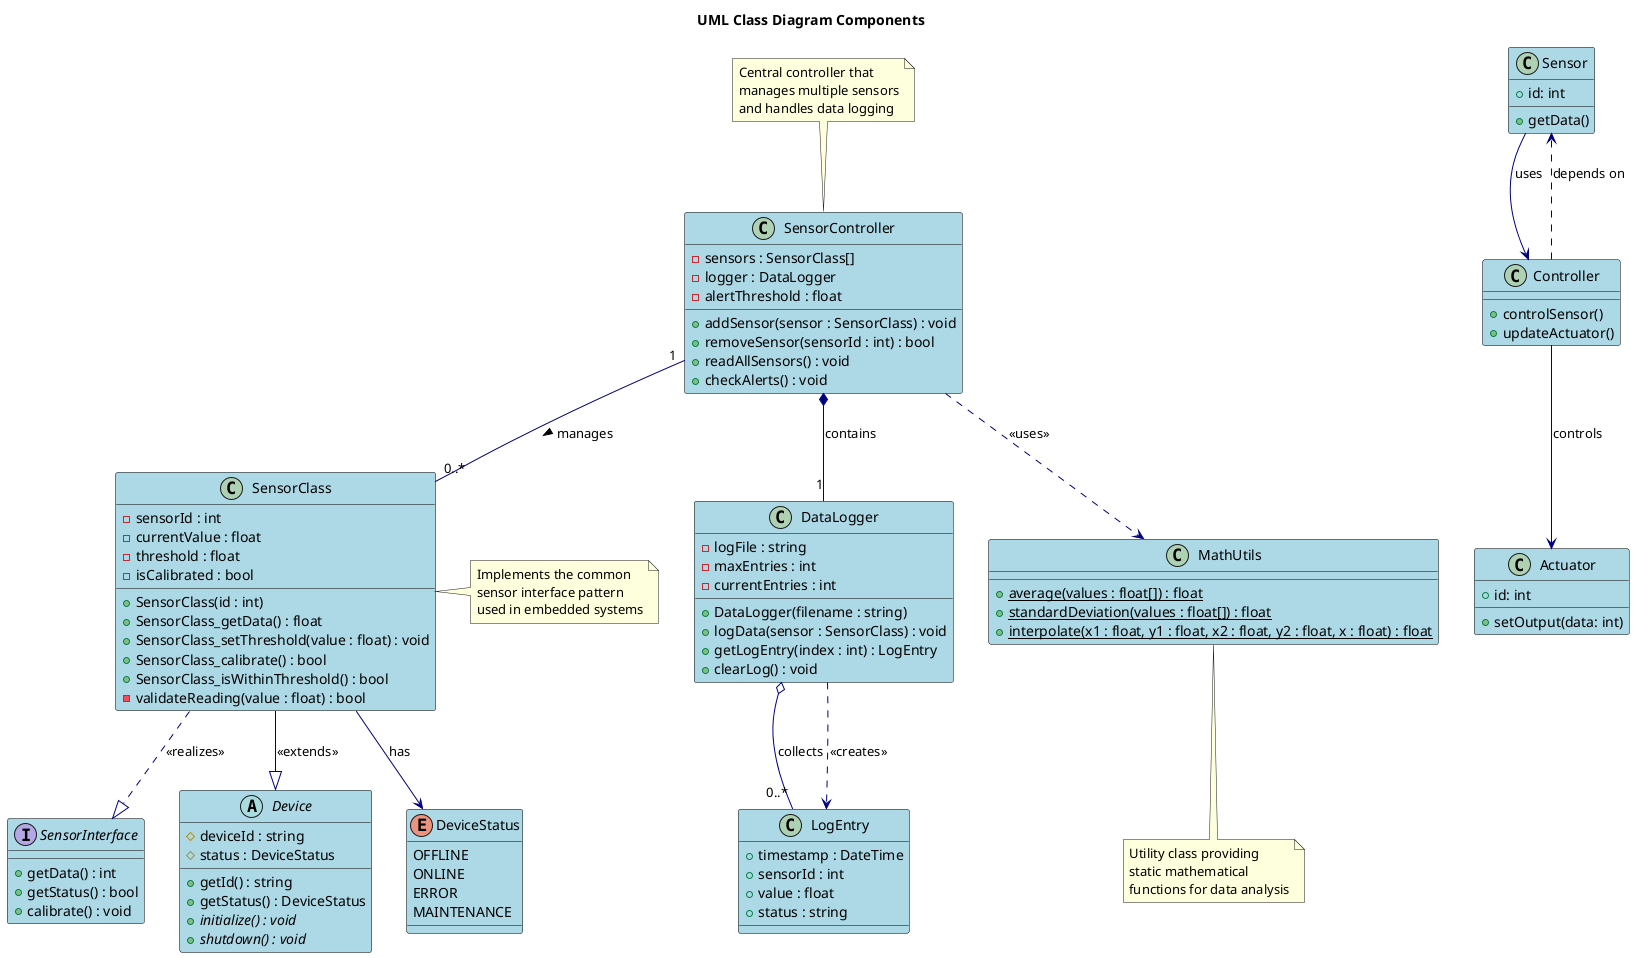@startuml UML_ClassDiagram

skinparam class {
    BackgroundColor LightBlue
    ArrowColor Navy
    BorderColor Black
}

title UML Class Diagram Components

' Interface definition
interface SensorInterface {
  +getData() : int
  +getStatus() : bool
  +calibrate() : void
}

' Abstract class
abstract class Device {
  #deviceId : string
  #status : DeviceStatus
  +getId() : string
  +getStatus() : DeviceStatus
  +{abstract} initialize() : void
  +{abstract} shutdown() : void
}

' Enumeration
enum DeviceStatus {
  OFFLINE
  ONLINE
  ERROR
  MAINTENANCE
}

' Main class with attributes and operations
class SensorClass {
  -sensorId : int
  -currentValue : float
  -threshold : float
  -isCalibrated : bool
  
  +SensorClass(id : int)
  +SensorClass_getData() : float
  +SensorClass_setThreshold(value : float) : void
  +SensorClass_calibrate() : bool
  +SensorClass_isWithinThreshold() : bool
  -validateReading(value : float) : bool
}

' Data collection class
class DataLogger {
  -logFile : string
  -maxEntries : int
  -currentEntries : int
  
  +DataLogger(filename : string)
  +logData(sensor : SensorClass) : void
  +getLogEntry(index : int) : LogEntry
  +clearLog() : void
}

' Value object
class LogEntry {
  +timestamp : DateTime
  +sensorId : int
  +value : float
  +status : string
}

' Controller class
class SensorController {
  -sensors : SensorClass[]
  -logger : DataLogger
  -alertThreshold : float
  
  +addSensor(sensor : SensorClass) : void
  +removeSensor(sensorId : int) : bool
  +readAllSensors() : void
  +checkAlerts() : void
}

' Utility class
class MathUtils {
  +{static} average(values : float[]) : float
  +{static} standardDeviation(values : float[]) : float
  +{static} interpolate(x1 : float, y1 : float, x2 : float, y2 : float, x : float) : float
}

' Relationships

' Realization (Interface implementation)
SensorClass ..|> SensorInterface : <<realizes>>

' Generalization (Inheritance)
SensorClass --|> Device : <<extends>>

' Association with multiplicity
SensorController "1" -- "0..*" SensorClass : manages >

' Composition (strong whole-part relationship)
SensorController *-- "1" DataLogger : contains

' Aggregation (weak whole-part relationship)
DataLogger o-- "0..*" LogEntry : collects

' Dependency
SensorController ..> MathUtils : <<uses>>
DataLogger ..> LogEntry : <<creates>>

' Association with navigation
SensorClass --> DeviceStatus : has

' Comments and notes
note right of SensorClass : Implements the common\nsensor interface pattern\nused in embedded systems

note top of SensorController : Central controller that\nmanages multiple sensors\nand handles data logging

note bottom of MathUtils : Utility class providing\nstatic mathematical\nfunctions for data analysis

' Sample elements
class Sensor {
    + id: int
    + getData()
}

class Actuator {
    + id: int
    + setOutput(data: int)
}

class Controller {
    + controlSensor()
    + updateActuator()
}

Sensor --> Controller : uses
Controller --> Actuator : controls
Controller ..> Sensor : depends on

@enduml
